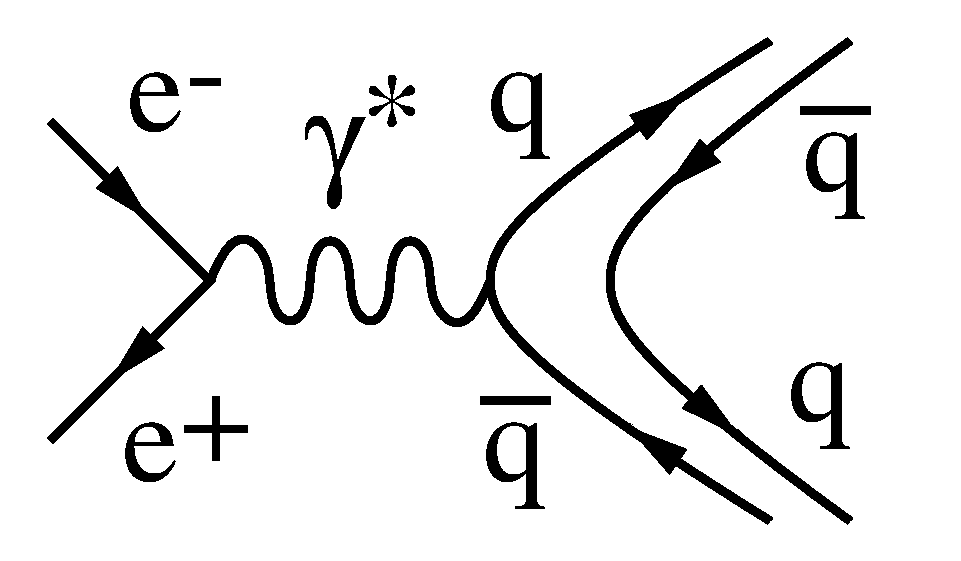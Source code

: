 #FIG 3.2
Landscape
Center
Inches
Letter  
100.00
Single
-2
1200 2
6 1800 6450 2475 6900
4 0 0 50 0 0 64 0.0000 4 240 285 2175 6750 +\001
4 1 0 50 0 0 64 0.0000 4 225 225 1950 6900 e\001
-6
6 4350 6225 5025 7050
2 1 0 5 0 7 50 0 -1 0.000 0 0 -1 0 0 2
	 4425 6300 4950 6300
4 1 0 50 0 0 64 0.0000 4 330 255 4687 6900 q\001
-6
6 1875 3975 2400 4275
4 0 0 50 0 0 64 0.0000 4 30 165 2212 4125 -\001
4 1 0 50 0 0 64 0.0000 4 225 225 1987 4275 e\001
-6
6 3150 4125 3825 4800
4 0 0 50 0 0 64 0.0000 4 195 255 3525 4500 *\001
4 1 0 50 0 32 64 0.0000 4 360 195 3300 4650 g\001
-6
6 6750 4050 7425 4875
2 1 0 5 0 7 50 0 -1 0.000 0 0 -1 0 0 2
	 6825 4125 7350 4125
4 1 0 50 0 0 64 0.0000 4 330 255 7087 4725 q\001
-6
2 1 0 5 0 7 50 0 -1 4.000 0 0 -1 0 0 3
	 1200 4200 2400 5400 1200 6600
2 1 0 5 0 7 50 0 -1 4.000 0 0 -1 1 0 2
	1 1 5.00 150.00 300.00
	 2400 5400 1650 6150
2 1 0 5 0 7 50 0 -1 4.000 0 0 -1 1 0 2
	1 1 5.00 150.00 300.00
	 1200 4200 1950 4950
2 1 0 5 0 7 50 0 -1 4.000 0 0 -1 1 0 2
	1 1 5.00 150.00 300.00
	 5631 4237 5991 3989
2 1 0 5 0 7 50 0 -1 4.000 0 0 -1 1 0 2
	1 1 5.00 150.00 300.00
	 5879 6735 5533 6494
2 2 0 0 0 7 50 0 -1 0.000 0 0 -1 0 0 5
	 825 7500 8025 7500 8025 3300 825 3300 825 7500
2 1 0 5 0 7 50 0 -1 4.000 0 0 -1 1 0 2
	1 1 5.00 150.00 300.00
	 6156 4417 5804 4725
2 1 0 5 0 7 50 0 -1 4.000 0 0 -1 1 0 2
	1 1 5.00 150.00 300.00
	 6014 6270 6366 6562
3 2 0 5 0 7 50 0 -1 4.000 0 0 0 8
	 2400 5400 2700 5100 3000 5700 3300 5100 3600 5700 3900 5100
	 4200 5700 4500 5400
	 0.000 -1.000 -1.000 -1.000 -1.000 -1.000 -1.000 0.000
3 0 0 5 0 7 50 0 -1 0.000 0 0 0 3
	 6600 3600 3450 5400 6600 7200
	 0.000 1.000 0.000
3 0 0 5 0 7 50 0 -1 0.000 0 0 0 3
	 7200 3600 4500 5400 7200 7200
	 0.000 1.000 0.000
4 1 0 50 0 0 64 0.0000 4 330 255 4725 4275 q\001
4 1 0 50 0 0 64 0.0000 4 330 255 6975 6450 q\001
